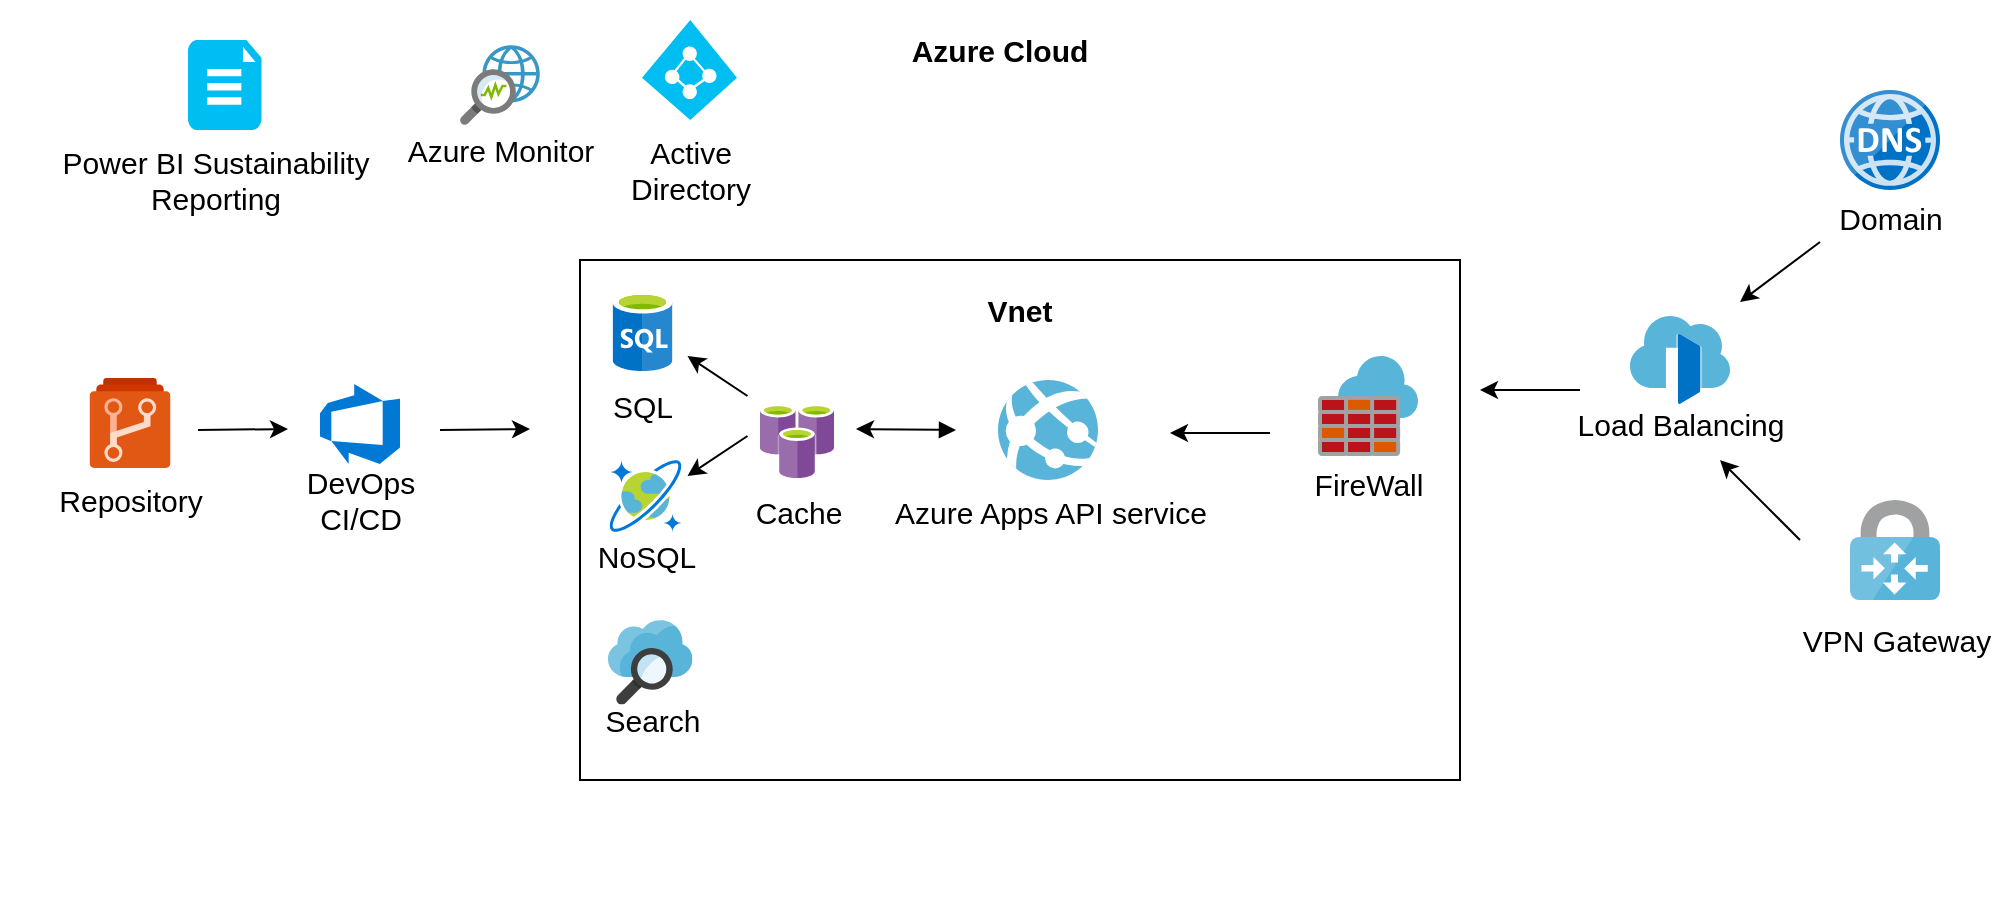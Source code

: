 <mxfile version="13.6.2" type="device"><diagram id="w3mkbryZWtFxnEnX4h0P" name="Page-1"><mxGraphModel dx="1931" dy="630" grid="1" gridSize="10" guides="1" tooltips="1" connect="1" arrows="1" fold="1" page="1" pageScale="1" pageWidth="850" pageHeight="1100" math="0" shadow="0"><root><mxCell id="0"/><mxCell id="1" parent="0"/><mxCell id="ifncpD6_VPG6qDO76CLC-13" value="&lt;h1 style=&quot;font-size: 15px&quot;&gt;Azure Cloud&lt;/h1&gt;" style="rounded=0;whiteSpace=wrap;html=1;fontSize=15;verticalAlign=top;strokeColor=none;fillColor=none;" vertex="1" parent="1"><mxGeometry x="-160" y="390" width="1000" height="450" as="geometry"/></mxCell><mxCell id="ifncpD6_VPG6qDO76CLC-17" value="&lt;h1 style=&quot;font-size: 15px&quot;&gt;Vnet&lt;/h1&gt;" style="rounded=0;whiteSpace=wrap;html=1;fontSize=15;verticalAlign=top;fillColor=none;" vertex="1" parent="1"><mxGeometry x="130" y="520" width="440" height="260" as="geometry"/></mxCell><mxCell id="ifncpD6_VPG6qDO76CLC-31" value="" style="aspect=fixed;html=1;points=[];align=center;image;fontSize=12;image=img/lib/mscae/Azure_Repos.svg;" vertex="1" parent="1"><mxGeometry x="-115.25" y="579" width="40.5" height="45" as="geometry"/></mxCell><mxCell id="ifncpD6_VPG6qDO76CLC-34" value="" style="aspect=fixed;html=1;points=[];align=center;image;fontSize=12;image=img/lib/mscae/Front_Doors.svg;" vertex="1" parent="1"><mxGeometry x="655" y="548" width="50" height="44" as="geometry"/></mxCell><mxCell id="ifncpD6_VPG6qDO76CLC-35" value="" style="aspect=fixed;html=1;points=[];align=center;image;fontSize=12;image=img/lib/mscae/DNS.svg;" vertex="1" parent="1"><mxGeometry x="760" y="435" width="50" height="50" as="geometry"/></mxCell><mxCell id="ifncpD6_VPG6qDO76CLC-38" value="" style="aspect=fixed;html=1;points=[];align=center;image;fontSize=12;image=img/lib/mscae/Network_watcher.svg;" vertex="1" parent="1"><mxGeometry x="70" y="412.5" width="40" height="40" as="geometry"/></mxCell><mxCell id="ifncpD6_VPG6qDO76CLC-43" value="" style="aspect=fixed;html=1;points=[];align=center;image;fontSize=12;image=img/lib/mscae/Azure_DevOps.svg;" vertex="1" parent="1"><mxGeometry y="582" width="40" height="40" as="geometry"/></mxCell><mxCell id="ifncpD6_VPG6qDO76CLC-44" value="" style="aspect=fixed;html=1;points=[];align=center;image;fontSize=12;image=img/lib/mscae/Azure_Firewall.svg;" vertex="1" parent="1"><mxGeometry x="499" y="568" width="50" height="50" as="geometry"/></mxCell><mxCell id="ifncpD6_VPG6qDO76CLC-45" value="" style="aspect=fixed;html=1;points=[];align=center;image;fontSize=12;image=img/lib/mscae/CosmosDB.svg;" vertex="1" parent="1"><mxGeometry x="144.75" y="620" width="36" height="36" as="geometry"/></mxCell><mxCell id="ifncpD6_VPG6qDO76CLC-46" value="" style="aspect=fixed;html=1;points=[];align=center;image;fontSize=12;image=img/lib/mscae/SQL_Database_generic.svg;" vertex="1" parent="1"><mxGeometry x="146.25" y="536" width="30" height="39.48" as="geometry"/></mxCell><mxCell id="ifncpD6_VPG6qDO76CLC-48" value="" style="aspect=fixed;html=1;points=[];align=center;image;fontSize=12;image=img/lib/mscae/App_Services.svg;" vertex="1" parent="1"><mxGeometry x="339" y="580" width="50" height="50" as="geometry"/></mxCell><mxCell id="ifncpD6_VPG6qDO76CLC-56" value="Azure Apps API service" style="text;html=1;align=center;verticalAlign=middle;resizable=0;points=[];autosize=1;fontSize=15;" vertex="1" parent="1"><mxGeometry x="280" y="636" width="170" height="20" as="geometry"/></mxCell><mxCell id="ifncpD6_VPG6qDO76CLC-57" value="FireWall" style="text;html=1;align=center;verticalAlign=middle;resizable=0;points=[];autosize=1;fontSize=15;" vertex="1" parent="1"><mxGeometry x="489" y="622" width="70" height="20" as="geometry"/></mxCell><mxCell id="ifncpD6_VPG6qDO76CLC-58" value="Domain" style="text;html=1;align=center;verticalAlign=middle;resizable=0;points=[];autosize=1;fontSize=15;" vertex="1" parent="1"><mxGeometry x="750" y="489" width="70" height="20" as="geometry"/></mxCell><mxCell id="ifncpD6_VPG6qDO76CLC-59" value="Load Balancing" style="text;html=1;align=center;verticalAlign=middle;resizable=0;points=[];autosize=1;fontSize=15;" vertex="1" parent="1"><mxGeometry x="620" y="592" width="120" height="20" as="geometry"/></mxCell><mxCell id="ifncpD6_VPG6qDO76CLC-60" value="" style="aspect=fixed;html=1;points=[];align=center;image;fontSize=12;image=img/lib/mscae/VPN_Gateway.svg;" vertex="1" parent="1"><mxGeometry x="765" y="640" width="45" height="50" as="geometry"/></mxCell><mxCell id="ifncpD6_VPG6qDO76CLC-61" value="VPN Gateway" style="text;html=1;align=center;verticalAlign=middle;resizable=0;points=[];autosize=1;fontSize=15;" vertex="1" parent="1"><mxGeometry x="732.5" y="700" width="110" height="20" as="geometry"/></mxCell><mxCell id="ifncpD6_VPG6qDO76CLC-62" value="" style="endArrow=classic;html=1;fontSize=15;" edge="1" parent="1"><mxGeometry width="50" height="50" relative="1" as="geometry"><mxPoint x="750" y="511" as="sourcePoint"/><mxPoint x="710" y="541" as="targetPoint"/></mxGeometry></mxCell><mxCell id="ifncpD6_VPG6qDO76CLC-63" value="" style="endArrow=classic;html=1;fontSize=15;" edge="1" parent="1"><mxGeometry width="50" height="50" relative="1" as="geometry"><mxPoint x="740" y="660" as="sourcePoint"/><mxPoint x="700" y="620" as="targetPoint"/></mxGeometry></mxCell><mxCell id="ifncpD6_VPG6qDO76CLC-64" value="" style="endArrow=classic;html=1;fontSize=15;" edge="1" parent="1"><mxGeometry width="50" height="50" relative="1" as="geometry"><mxPoint x="630" y="585" as="sourcePoint"/><mxPoint x="580" y="585" as="targetPoint"/></mxGeometry></mxCell><mxCell id="ifncpD6_VPG6qDO76CLC-65" value="" style="endArrow=classic;html=1;fontSize=15;" edge="1" parent="1"><mxGeometry width="50" height="50" relative="1" as="geometry"><mxPoint x="475" y="606.5" as="sourcePoint"/><mxPoint x="425" y="606.5" as="targetPoint"/></mxGeometry></mxCell><mxCell id="ifncpD6_VPG6qDO76CLC-66" value="Azure Monitor" style="text;html=1;align=center;verticalAlign=middle;resizable=0;points=[];autosize=1;fontSize=15;" vertex="1" parent="1"><mxGeometry x="35" y="455" width="110" height="20" as="geometry"/></mxCell><mxCell id="ifncpD6_VPG6qDO76CLC-67" value="" style="verticalLabelPosition=bottom;html=1;verticalAlign=top;align=center;strokeColor=none;fillColor=#00BEF2;shape=mxgraph.azure.azure_active_directory;fontSize=15;" vertex="1" parent="1"><mxGeometry x="161" y="400" width="47.5" height="50" as="geometry"/></mxCell><mxCell id="ifncpD6_VPG6qDO76CLC-68" value="Active &lt;br&gt;Directory" style="text;html=1;align=center;verticalAlign=middle;resizable=0;points=[];autosize=1;fontSize=15;" vertex="1" parent="1"><mxGeometry x="144.75" y="455" width="80" height="40" as="geometry"/></mxCell><mxCell id="ifncpD6_VPG6qDO76CLC-70" value="" style="endArrow=classic;html=1;fontSize=15;startArrow=block;startFill=1;" edge="1" parent="1"><mxGeometry width="50" height="50" relative="1" as="geometry"><mxPoint x="318" y="605" as="sourcePoint"/><mxPoint x="268" y="604.5" as="targetPoint"/></mxGeometry></mxCell><mxCell id="ifncpD6_VPG6qDO76CLC-71" value="SQL" style="text;html=1;align=center;verticalAlign=middle;resizable=0;points=[];autosize=1;fontSize=15;" vertex="1" parent="1"><mxGeometry x="136.25" y="583" width="50" height="20" as="geometry"/></mxCell><mxCell id="ifncpD6_VPG6qDO76CLC-72" value="" style="endArrow=classic;html=1;fontSize=15;" edge="1" parent="1"><mxGeometry width="50" height="50" relative="1" as="geometry"><mxPoint x="60" y="605" as="sourcePoint"/><mxPoint x="105" y="604.5" as="targetPoint"/></mxGeometry></mxCell><mxCell id="ifncpD6_VPG6qDO76CLC-73" value="DevOps&lt;br&gt;CI/CD" style="text;html=1;align=center;verticalAlign=middle;resizable=0;points=[];autosize=1;fontSize=15;" vertex="1" parent="1"><mxGeometry x="-15" y="620" width="70" height="40" as="geometry"/></mxCell><mxCell id="ifncpD6_VPG6qDO76CLC-74" value="Repository" style="text;html=1;align=center;verticalAlign=middle;resizable=0;points=[];autosize=1;fontSize=15;" vertex="1" parent="1"><mxGeometry x="-140" y="630" width="90" height="20" as="geometry"/></mxCell><mxCell id="ifncpD6_VPG6qDO76CLC-75" value="" style="endArrow=classic;html=1;fontSize=15;" edge="1" parent="1"><mxGeometry width="50" height="50" relative="1" as="geometry"><mxPoint x="-61" y="605" as="sourcePoint"/><mxPoint x="-16" y="604.5" as="targetPoint"/></mxGeometry></mxCell><mxCell id="ifncpD6_VPG6qDO76CLC-76" value="NoSQL" style="text;html=1;align=center;verticalAlign=middle;resizable=0;points=[];autosize=1;fontSize=15;" vertex="1" parent="1"><mxGeometry x="132.75" y="658" width="60" height="20" as="geometry"/></mxCell><mxCell id="ifncpD6_VPG6qDO76CLC-77" value="Power BI Sustainability&lt;br&gt;Reporting" style="rounded=0;whiteSpace=wrap;html=1;fontSize=15;strokeColor=none;" vertex="1" parent="1"><mxGeometry x="-138.75" y="450" width="173.75" height="60" as="geometry"/></mxCell><mxCell id="ifncpD6_VPG6qDO76CLC-78" value="" style="verticalLabelPosition=bottom;html=1;verticalAlign=top;align=center;strokeColor=none;fillColor=#00BEF2;shape=mxgraph.azure.file_2;pointerEvents=1;fontSize=15;" vertex="1" parent="1"><mxGeometry x="-66" y="410" width="36.75" height="45" as="geometry"/></mxCell><mxCell id="ifncpD6_VPG6qDO76CLC-84" value="" style="aspect=fixed;html=1;points=[];align=center;image;fontSize=12;image=img/lib/mscae/Azure_Cache_for_Redis.svg;" vertex="1" parent="1"><mxGeometry x="220" y="592" width="37" height="37" as="geometry"/></mxCell><mxCell id="ifncpD6_VPG6qDO76CLC-85" value="" style="endArrow=classic;html=1;fontSize=15;" edge="1" parent="1"><mxGeometry width="50" height="50" relative="1" as="geometry"><mxPoint x="213.75" y="588" as="sourcePoint"/><mxPoint x="183.75" y="568" as="targetPoint"/></mxGeometry></mxCell><mxCell id="ifncpD6_VPG6qDO76CLC-86" value="" style="endArrow=classic;html=1;fontSize=15;" edge="1" parent="1"><mxGeometry width="50" height="50" relative="1" as="geometry"><mxPoint x="213.75" y="608" as="sourcePoint"/><mxPoint x="183.75" y="628" as="targetPoint"/></mxGeometry></mxCell><mxCell id="ifncpD6_VPG6qDO76CLC-87" value="Cache" style="text;html=1;align=center;verticalAlign=middle;resizable=0;points=[];autosize=1;fontSize=15;" vertex="1" parent="1"><mxGeometry x="208.5" y="636" width="60" height="20" as="geometry"/></mxCell><mxCell id="ifncpD6_VPG6qDO76CLC-88" value="" style="aspect=fixed;html=1;points=[];align=center;image;fontSize=12;image=img/lib/mscae/Search.svg;" vertex="1" parent="1"><mxGeometry x="144" y="700" width="42.25" height="42.25" as="geometry"/></mxCell><mxCell id="ifncpD6_VPG6qDO76CLC-89" value="Search" style="text;html=1;align=center;verticalAlign=middle;resizable=0;points=[];autosize=1;fontSize=15;" vertex="1" parent="1"><mxGeometry x="136.25" y="740" width="60" height="20" as="geometry"/></mxCell></root></mxGraphModel></diagram></mxfile>